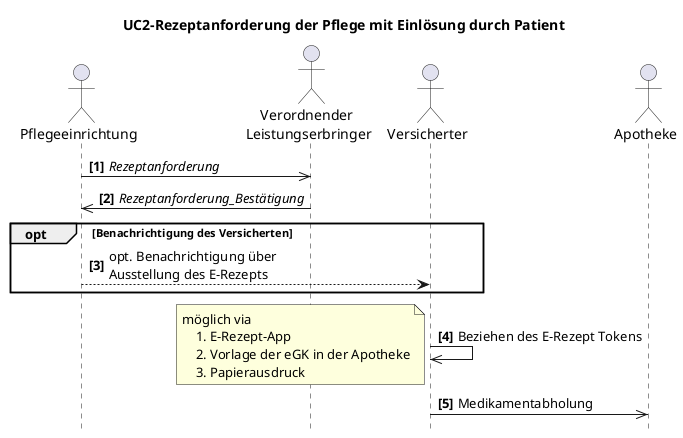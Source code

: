 @startuml name = "UC2-Rezeptanforderung-Versicherteninvolvierung"


skinparam maxMessageSize 200

actor "Pflegeeinrichtung" as Pflegeeinrichtung
actor "Verordnender \nLeistungserbringer" as Arztpraxis
actor Versicherter
actor Apotheke

title UC2-Rezeptanforderung der Pflege mit Einlösung durch Patient
hide footbox
autonumber "<b>[0]"

Pflegeeinrichtung ->> Arztpraxis: //Rezeptanforderung//
Arztpraxis ->> Pflegeeinrichtung: //Rezeptanforderung_Bestätigung//

opt Benachrichtigung des Versicherten
    Pflegeeinrichtung --> Versicherter: opt. Benachrichtigung über Ausstellung des E-Rezepts
end

Versicherter ->> Versicherter: Beziehen des E-Rezept Tokens

note left
    möglich via
        1. E-Rezept-App
        2. Vorlage der eGK in der Apotheke
        3. Papierausdruck
end note

Versicherter ->> Apotheke: Medikamentabholung
@enduml